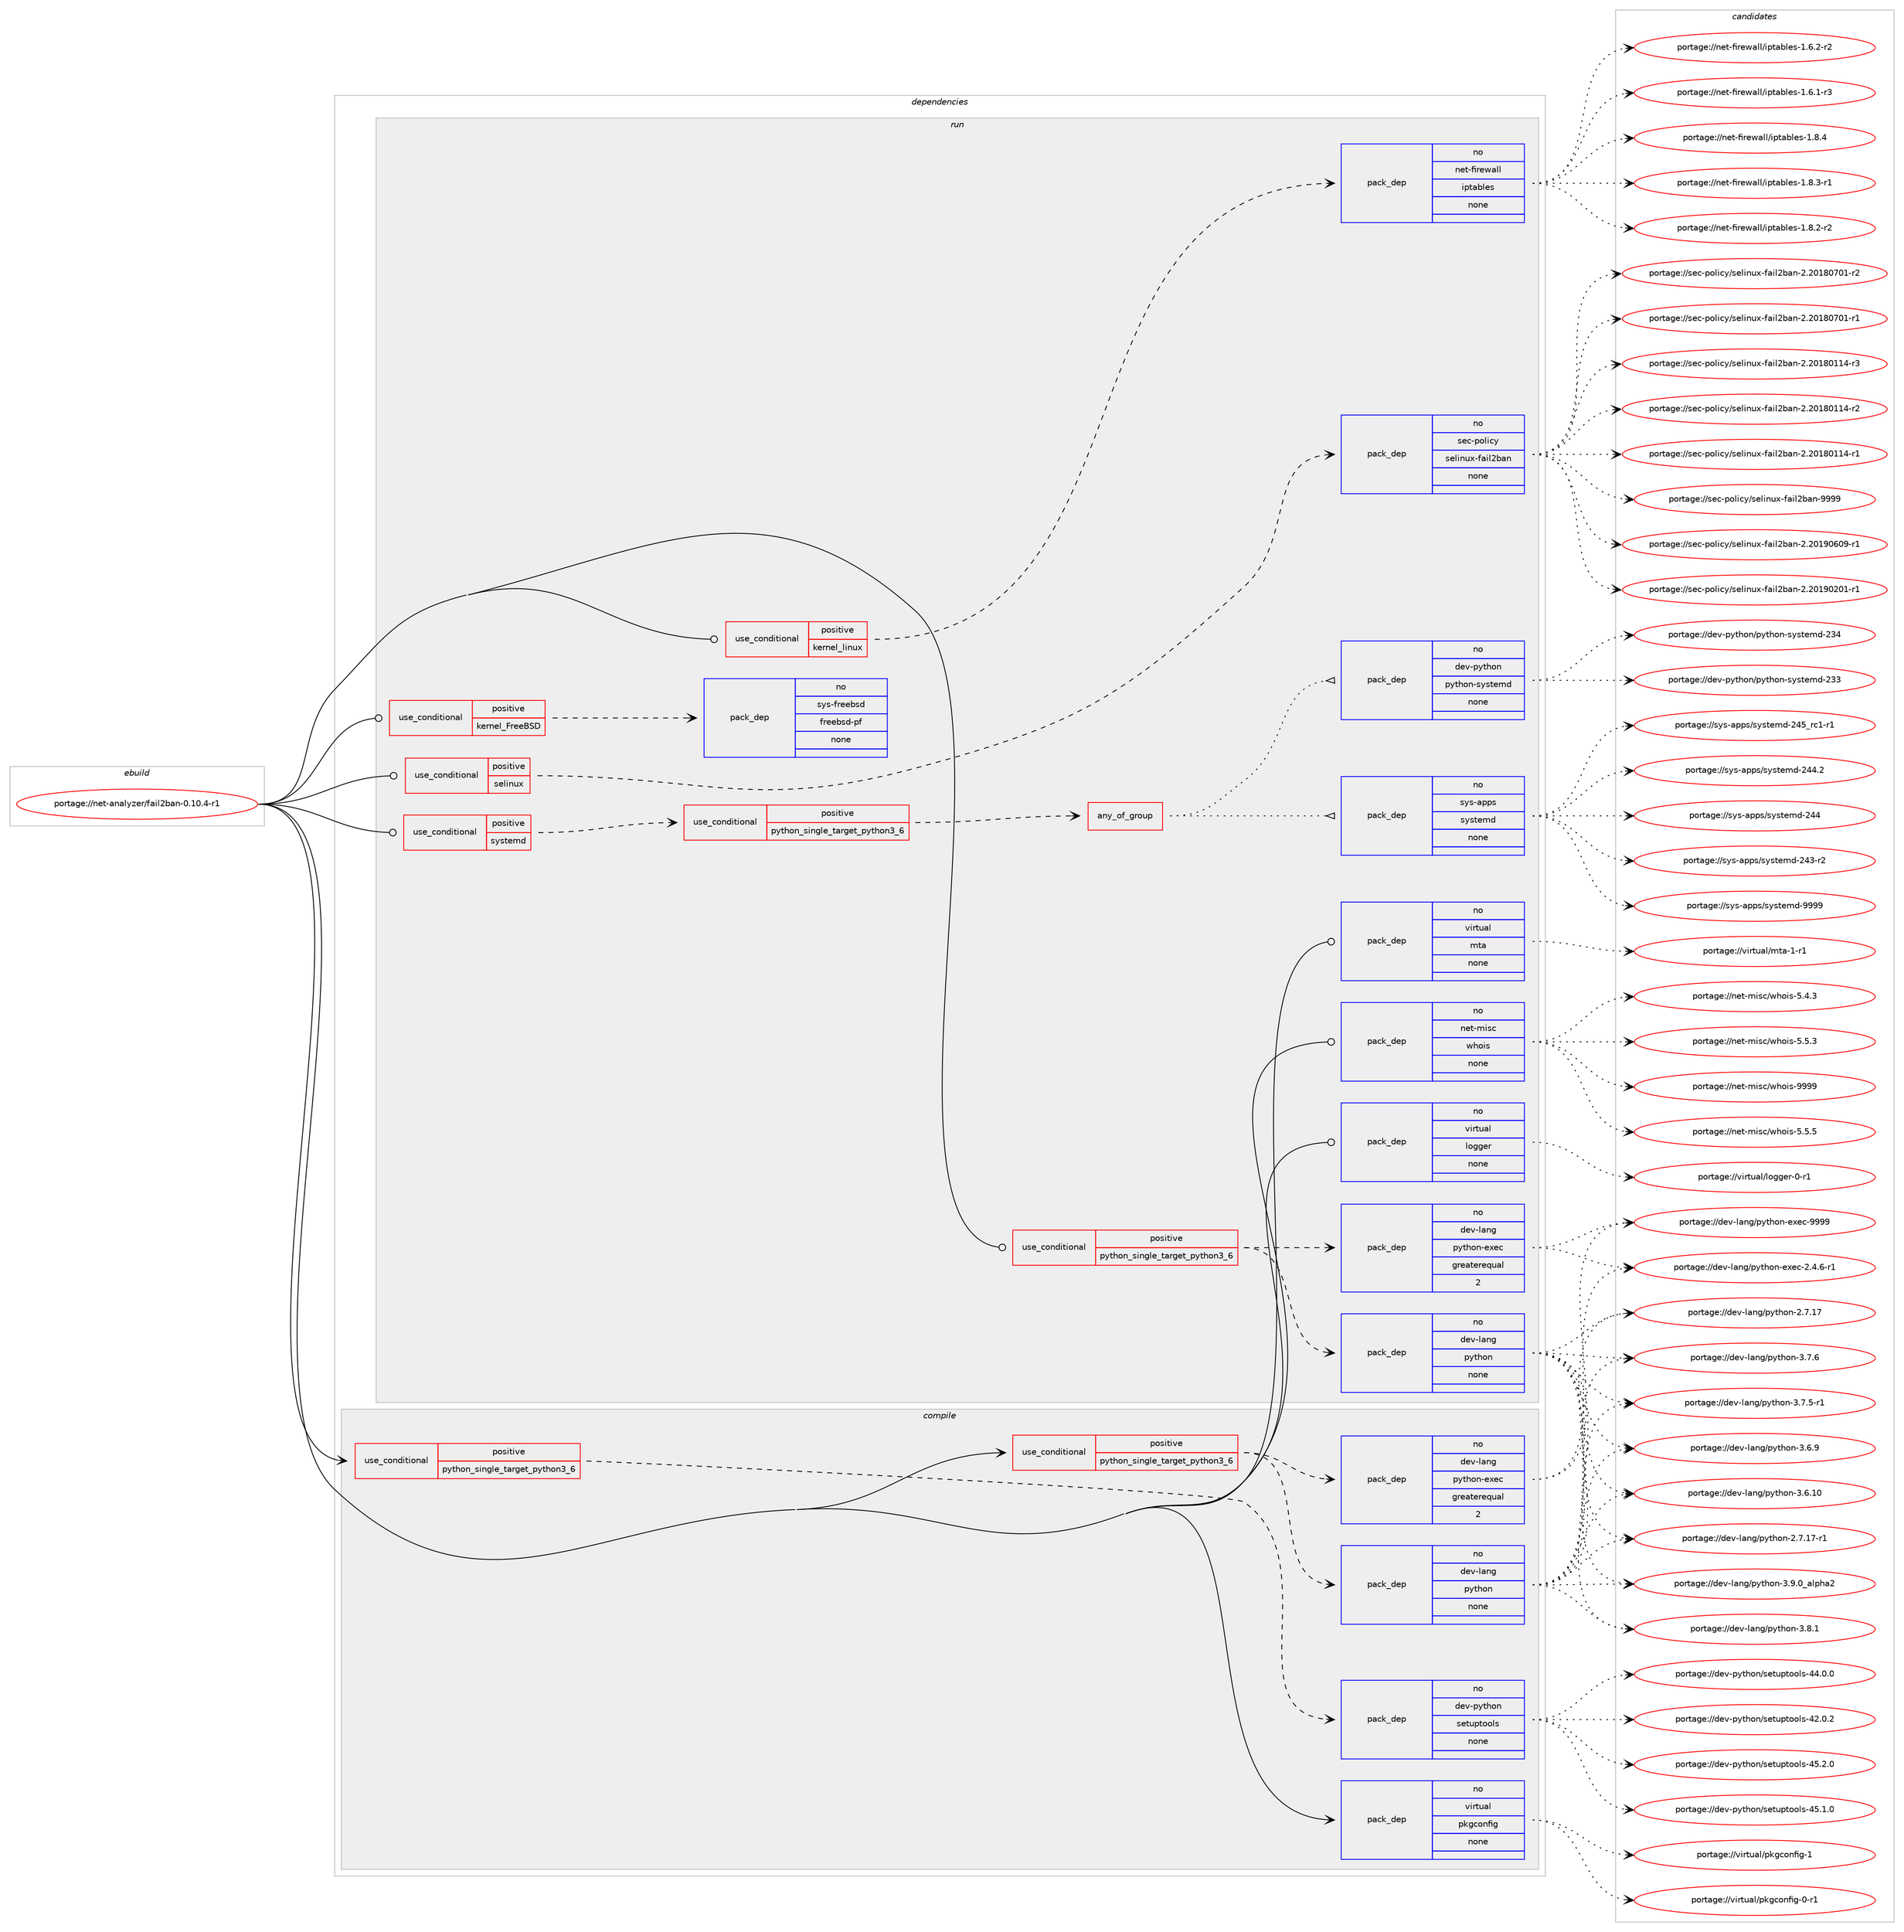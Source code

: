 digraph prolog {

# *************
# Graph options
# *************

newrank=true;
concentrate=true;
compound=true;
graph [rankdir=LR,fontname=Helvetica,fontsize=10,ranksep=1.5];#, ranksep=2.5, nodesep=0.2];
edge  [arrowhead=vee];
node  [fontname=Helvetica,fontsize=10];

# **********
# The ebuild
# **********

subgraph cluster_leftcol {
color=gray;
rank=same;
label=<<i>ebuild</i>>;
id [label="portage://net-analyzer/fail2ban-0.10.4-r1", color=red, width=4, href="../net-analyzer/fail2ban-0.10.4-r1.svg"];
}

# ****************
# The dependencies
# ****************

subgraph cluster_midcol {
color=gray;
label=<<i>dependencies</i>>;
subgraph cluster_compile {
fillcolor="#eeeeee";
style=filled;
label=<<i>compile</i>>;
subgraph cond36976 {
dependency163068 [label=<<TABLE BORDER="0" CELLBORDER="1" CELLSPACING="0" CELLPADDING="4"><TR><TD ROWSPAN="3" CELLPADDING="10">use_conditional</TD></TR><TR><TD>positive</TD></TR><TR><TD>python_single_target_python3_6</TD></TR></TABLE>>, shape=none, color=red];
subgraph pack123449 {
dependency163069 [label=<<TABLE BORDER="0" CELLBORDER="1" CELLSPACING="0" CELLPADDING="4" WIDTH="220"><TR><TD ROWSPAN="6" CELLPADDING="30">pack_dep</TD></TR><TR><TD WIDTH="110">no</TD></TR><TR><TD>dev-lang</TD></TR><TR><TD>python</TD></TR><TR><TD>none</TD></TR><TR><TD></TD></TR></TABLE>>, shape=none, color=blue];
}
dependency163068:e -> dependency163069:w [weight=20,style="dashed",arrowhead="vee"];
subgraph pack123450 {
dependency163070 [label=<<TABLE BORDER="0" CELLBORDER="1" CELLSPACING="0" CELLPADDING="4" WIDTH="220"><TR><TD ROWSPAN="6" CELLPADDING="30">pack_dep</TD></TR><TR><TD WIDTH="110">no</TD></TR><TR><TD>dev-lang</TD></TR><TR><TD>python-exec</TD></TR><TR><TD>greaterequal</TD></TR><TR><TD>2</TD></TR></TABLE>>, shape=none, color=blue];
}
dependency163068:e -> dependency163070:w [weight=20,style="dashed",arrowhead="vee"];
}
id:e -> dependency163068:w [weight=20,style="solid",arrowhead="vee"];
subgraph cond36977 {
dependency163071 [label=<<TABLE BORDER="0" CELLBORDER="1" CELLSPACING="0" CELLPADDING="4"><TR><TD ROWSPAN="3" CELLPADDING="10">use_conditional</TD></TR><TR><TD>positive</TD></TR><TR><TD>python_single_target_python3_6</TD></TR></TABLE>>, shape=none, color=red];
subgraph pack123451 {
dependency163072 [label=<<TABLE BORDER="0" CELLBORDER="1" CELLSPACING="0" CELLPADDING="4" WIDTH="220"><TR><TD ROWSPAN="6" CELLPADDING="30">pack_dep</TD></TR><TR><TD WIDTH="110">no</TD></TR><TR><TD>dev-python</TD></TR><TR><TD>setuptools</TD></TR><TR><TD>none</TD></TR><TR><TD></TD></TR></TABLE>>, shape=none, color=blue];
}
dependency163071:e -> dependency163072:w [weight=20,style="dashed",arrowhead="vee"];
}
id:e -> dependency163071:w [weight=20,style="solid",arrowhead="vee"];
subgraph pack123452 {
dependency163073 [label=<<TABLE BORDER="0" CELLBORDER="1" CELLSPACING="0" CELLPADDING="4" WIDTH="220"><TR><TD ROWSPAN="6" CELLPADDING="30">pack_dep</TD></TR><TR><TD WIDTH="110">no</TD></TR><TR><TD>virtual</TD></TR><TR><TD>pkgconfig</TD></TR><TR><TD>none</TD></TR><TR><TD></TD></TR></TABLE>>, shape=none, color=blue];
}
id:e -> dependency163073:w [weight=20,style="solid",arrowhead="vee"];
}
subgraph cluster_compileandrun {
fillcolor="#eeeeee";
style=filled;
label=<<i>compile and run</i>>;
}
subgraph cluster_run {
fillcolor="#eeeeee";
style=filled;
label=<<i>run</i>>;
subgraph cond36978 {
dependency163074 [label=<<TABLE BORDER="0" CELLBORDER="1" CELLSPACING="0" CELLPADDING="4"><TR><TD ROWSPAN="3" CELLPADDING="10">use_conditional</TD></TR><TR><TD>positive</TD></TR><TR><TD>kernel_FreeBSD</TD></TR></TABLE>>, shape=none, color=red];
subgraph pack123453 {
dependency163075 [label=<<TABLE BORDER="0" CELLBORDER="1" CELLSPACING="0" CELLPADDING="4" WIDTH="220"><TR><TD ROWSPAN="6" CELLPADDING="30">pack_dep</TD></TR><TR><TD WIDTH="110">no</TD></TR><TR><TD>sys-freebsd</TD></TR><TR><TD>freebsd-pf</TD></TR><TR><TD>none</TD></TR><TR><TD></TD></TR></TABLE>>, shape=none, color=blue];
}
dependency163074:e -> dependency163075:w [weight=20,style="dashed",arrowhead="vee"];
}
id:e -> dependency163074:w [weight=20,style="solid",arrowhead="odot"];
subgraph cond36979 {
dependency163076 [label=<<TABLE BORDER="0" CELLBORDER="1" CELLSPACING="0" CELLPADDING="4"><TR><TD ROWSPAN="3" CELLPADDING="10">use_conditional</TD></TR><TR><TD>positive</TD></TR><TR><TD>kernel_linux</TD></TR></TABLE>>, shape=none, color=red];
subgraph pack123454 {
dependency163077 [label=<<TABLE BORDER="0" CELLBORDER="1" CELLSPACING="0" CELLPADDING="4" WIDTH="220"><TR><TD ROWSPAN="6" CELLPADDING="30">pack_dep</TD></TR><TR><TD WIDTH="110">no</TD></TR><TR><TD>net-firewall</TD></TR><TR><TD>iptables</TD></TR><TR><TD>none</TD></TR><TR><TD></TD></TR></TABLE>>, shape=none, color=blue];
}
dependency163076:e -> dependency163077:w [weight=20,style="dashed",arrowhead="vee"];
}
id:e -> dependency163076:w [weight=20,style="solid",arrowhead="odot"];
subgraph cond36980 {
dependency163078 [label=<<TABLE BORDER="0" CELLBORDER="1" CELLSPACING="0" CELLPADDING="4"><TR><TD ROWSPAN="3" CELLPADDING="10">use_conditional</TD></TR><TR><TD>positive</TD></TR><TR><TD>python_single_target_python3_6</TD></TR></TABLE>>, shape=none, color=red];
subgraph pack123455 {
dependency163079 [label=<<TABLE BORDER="0" CELLBORDER="1" CELLSPACING="0" CELLPADDING="4" WIDTH="220"><TR><TD ROWSPAN="6" CELLPADDING="30">pack_dep</TD></TR><TR><TD WIDTH="110">no</TD></TR><TR><TD>dev-lang</TD></TR><TR><TD>python</TD></TR><TR><TD>none</TD></TR><TR><TD></TD></TR></TABLE>>, shape=none, color=blue];
}
dependency163078:e -> dependency163079:w [weight=20,style="dashed",arrowhead="vee"];
subgraph pack123456 {
dependency163080 [label=<<TABLE BORDER="0" CELLBORDER="1" CELLSPACING="0" CELLPADDING="4" WIDTH="220"><TR><TD ROWSPAN="6" CELLPADDING="30">pack_dep</TD></TR><TR><TD WIDTH="110">no</TD></TR><TR><TD>dev-lang</TD></TR><TR><TD>python-exec</TD></TR><TR><TD>greaterequal</TD></TR><TR><TD>2</TD></TR></TABLE>>, shape=none, color=blue];
}
dependency163078:e -> dependency163080:w [weight=20,style="dashed",arrowhead="vee"];
}
id:e -> dependency163078:w [weight=20,style="solid",arrowhead="odot"];
subgraph cond36981 {
dependency163081 [label=<<TABLE BORDER="0" CELLBORDER="1" CELLSPACING="0" CELLPADDING="4"><TR><TD ROWSPAN="3" CELLPADDING="10">use_conditional</TD></TR><TR><TD>positive</TD></TR><TR><TD>selinux</TD></TR></TABLE>>, shape=none, color=red];
subgraph pack123457 {
dependency163082 [label=<<TABLE BORDER="0" CELLBORDER="1" CELLSPACING="0" CELLPADDING="4" WIDTH="220"><TR><TD ROWSPAN="6" CELLPADDING="30">pack_dep</TD></TR><TR><TD WIDTH="110">no</TD></TR><TR><TD>sec-policy</TD></TR><TR><TD>selinux-fail2ban</TD></TR><TR><TD>none</TD></TR><TR><TD></TD></TR></TABLE>>, shape=none, color=blue];
}
dependency163081:e -> dependency163082:w [weight=20,style="dashed",arrowhead="vee"];
}
id:e -> dependency163081:w [weight=20,style="solid",arrowhead="odot"];
subgraph cond36982 {
dependency163083 [label=<<TABLE BORDER="0" CELLBORDER="1" CELLSPACING="0" CELLPADDING="4"><TR><TD ROWSPAN="3" CELLPADDING="10">use_conditional</TD></TR><TR><TD>positive</TD></TR><TR><TD>systemd</TD></TR></TABLE>>, shape=none, color=red];
subgraph cond36983 {
dependency163084 [label=<<TABLE BORDER="0" CELLBORDER="1" CELLSPACING="0" CELLPADDING="4"><TR><TD ROWSPAN="3" CELLPADDING="10">use_conditional</TD></TR><TR><TD>positive</TD></TR><TR><TD>python_single_target_python3_6</TD></TR></TABLE>>, shape=none, color=red];
subgraph any2491 {
dependency163085 [label=<<TABLE BORDER="0" CELLBORDER="1" CELLSPACING="0" CELLPADDING="4"><TR><TD CELLPADDING="10">any_of_group</TD></TR></TABLE>>, shape=none, color=red];subgraph pack123458 {
dependency163086 [label=<<TABLE BORDER="0" CELLBORDER="1" CELLSPACING="0" CELLPADDING="4" WIDTH="220"><TR><TD ROWSPAN="6" CELLPADDING="30">pack_dep</TD></TR><TR><TD WIDTH="110">no</TD></TR><TR><TD>dev-python</TD></TR><TR><TD>python-systemd</TD></TR><TR><TD>none</TD></TR><TR><TD></TD></TR></TABLE>>, shape=none, color=blue];
}
dependency163085:e -> dependency163086:w [weight=20,style="dotted",arrowhead="oinv"];
subgraph pack123459 {
dependency163087 [label=<<TABLE BORDER="0" CELLBORDER="1" CELLSPACING="0" CELLPADDING="4" WIDTH="220"><TR><TD ROWSPAN="6" CELLPADDING="30">pack_dep</TD></TR><TR><TD WIDTH="110">no</TD></TR><TR><TD>sys-apps</TD></TR><TR><TD>systemd</TD></TR><TR><TD>none</TD></TR><TR><TD></TD></TR></TABLE>>, shape=none, color=blue];
}
dependency163085:e -> dependency163087:w [weight=20,style="dotted",arrowhead="oinv"];
}
dependency163084:e -> dependency163085:w [weight=20,style="dashed",arrowhead="vee"];
}
dependency163083:e -> dependency163084:w [weight=20,style="dashed",arrowhead="vee"];
}
id:e -> dependency163083:w [weight=20,style="solid",arrowhead="odot"];
subgraph pack123460 {
dependency163088 [label=<<TABLE BORDER="0" CELLBORDER="1" CELLSPACING="0" CELLPADDING="4" WIDTH="220"><TR><TD ROWSPAN="6" CELLPADDING="30">pack_dep</TD></TR><TR><TD WIDTH="110">no</TD></TR><TR><TD>net-misc</TD></TR><TR><TD>whois</TD></TR><TR><TD>none</TD></TR><TR><TD></TD></TR></TABLE>>, shape=none, color=blue];
}
id:e -> dependency163088:w [weight=20,style="solid",arrowhead="odot"];
subgraph pack123461 {
dependency163089 [label=<<TABLE BORDER="0" CELLBORDER="1" CELLSPACING="0" CELLPADDING="4" WIDTH="220"><TR><TD ROWSPAN="6" CELLPADDING="30">pack_dep</TD></TR><TR><TD WIDTH="110">no</TD></TR><TR><TD>virtual</TD></TR><TR><TD>logger</TD></TR><TR><TD>none</TD></TR><TR><TD></TD></TR></TABLE>>, shape=none, color=blue];
}
id:e -> dependency163089:w [weight=20,style="solid",arrowhead="odot"];
subgraph pack123462 {
dependency163090 [label=<<TABLE BORDER="0" CELLBORDER="1" CELLSPACING="0" CELLPADDING="4" WIDTH="220"><TR><TD ROWSPAN="6" CELLPADDING="30">pack_dep</TD></TR><TR><TD WIDTH="110">no</TD></TR><TR><TD>virtual</TD></TR><TR><TD>mta</TD></TR><TR><TD>none</TD></TR><TR><TD></TD></TR></TABLE>>, shape=none, color=blue];
}
id:e -> dependency163090:w [weight=20,style="solid",arrowhead="odot"];
}
}

# **************
# The candidates
# **************

subgraph cluster_choices {
rank=same;
color=gray;
label=<<i>candidates</i>>;

subgraph choice123449 {
color=black;
nodesep=1;
choice10010111845108971101034711212111610411111045514657464895971081121049750 [label="portage://dev-lang/python-3.9.0_alpha2", color=red, width=4,href="../dev-lang/python-3.9.0_alpha2.svg"];
choice100101118451089711010347112121116104111110455146564649 [label="portage://dev-lang/python-3.8.1", color=red, width=4,href="../dev-lang/python-3.8.1.svg"];
choice100101118451089711010347112121116104111110455146554654 [label="portage://dev-lang/python-3.7.6", color=red, width=4,href="../dev-lang/python-3.7.6.svg"];
choice1001011184510897110103471121211161041111104551465546534511449 [label="portage://dev-lang/python-3.7.5-r1", color=red, width=4,href="../dev-lang/python-3.7.5-r1.svg"];
choice100101118451089711010347112121116104111110455146544657 [label="portage://dev-lang/python-3.6.9", color=red, width=4,href="../dev-lang/python-3.6.9.svg"];
choice10010111845108971101034711212111610411111045514654464948 [label="portage://dev-lang/python-3.6.10", color=red, width=4,href="../dev-lang/python-3.6.10.svg"];
choice100101118451089711010347112121116104111110455046554649554511449 [label="portage://dev-lang/python-2.7.17-r1", color=red, width=4,href="../dev-lang/python-2.7.17-r1.svg"];
choice10010111845108971101034711212111610411111045504655464955 [label="portage://dev-lang/python-2.7.17", color=red, width=4,href="../dev-lang/python-2.7.17.svg"];
dependency163069:e -> choice10010111845108971101034711212111610411111045514657464895971081121049750:w [style=dotted,weight="100"];
dependency163069:e -> choice100101118451089711010347112121116104111110455146564649:w [style=dotted,weight="100"];
dependency163069:e -> choice100101118451089711010347112121116104111110455146554654:w [style=dotted,weight="100"];
dependency163069:e -> choice1001011184510897110103471121211161041111104551465546534511449:w [style=dotted,weight="100"];
dependency163069:e -> choice100101118451089711010347112121116104111110455146544657:w [style=dotted,weight="100"];
dependency163069:e -> choice10010111845108971101034711212111610411111045514654464948:w [style=dotted,weight="100"];
dependency163069:e -> choice100101118451089711010347112121116104111110455046554649554511449:w [style=dotted,weight="100"];
dependency163069:e -> choice10010111845108971101034711212111610411111045504655464955:w [style=dotted,weight="100"];
}
subgraph choice123450 {
color=black;
nodesep=1;
choice10010111845108971101034711212111610411111045101120101994557575757 [label="portage://dev-lang/python-exec-9999", color=red, width=4,href="../dev-lang/python-exec-9999.svg"];
choice10010111845108971101034711212111610411111045101120101994550465246544511449 [label="portage://dev-lang/python-exec-2.4.6-r1", color=red, width=4,href="../dev-lang/python-exec-2.4.6-r1.svg"];
dependency163070:e -> choice10010111845108971101034711212111610411111045101120101994557575757:w [style=dotted,weight="100"];
dependency163070:e -> choice10010111845108971101034711212111610411111045101120101994550465246544511449:w [style=dotted,weight="100"];
}
subgraph choice123451 {
color=black;
nodesep=1;
choice100101118451121211161041111104711510111611711211611111110811545525346504648 [label="portage://dev-python/setuptools-45.2.0", color=red, width=4,href="../dev-python/setuptools-45.2.0.svg"];
choice100101118451121211161041111104711510111611711211611111110811545525346494648 [label="portage://dev-python/setuptools-45.1.0", color=red, width=4,href="../dev-python/setuptools-45.1.0.svg"];
choice100101118451121211161041111104711510111611711211611111110811545525246484648 [label="portage://dev-python/setuptools-44.0.0", color=red, width=4,href="../dev-python/setuptools-44.0.0.svg"];
choice100101118451121211161041111104711510111611711211611111110811545525046484650 [label="portage://dev-python/setuptools-42.0.2", color=red, width=4,href="../dev-python/setuptools-42.0.2.svg"];
dependency163072:e -> choice100101118451121211161041111104711510111611711211611111110811545525346504648:w [style=dotted,weight="100"];
dependency163072:e -> choice100101118451121211161041111104711510111611711211611111110811545525346494648:w [style=dotted,weight="100"];
dependency163072:e -> choice100101118451121211161041111104711510111611711211611111110811545525246484648:w [style=dotted,weight="100"];
dependency163072:e -> choice100101118451121211161041111104711510111611711211611111110811545525046484650:w [style=dotted,weight="100"];
}
subgraph choice123452 {
color=black;
nodesep=1;
choice1181051141161179710847112107103991111101021051034549 [label="portage://virtual/pkgconfig-1", color=red, width=4,href="../virtual/pkgconfig-1.svg"];
choice11810511411611797108471121071039911111010210510345484511449 [label="portage://virtual/pkgconfig-0-r1", color=red, width=4,href="../virtual/pkgconfig-0-r1.svg"];
dependency163073:e -> choice1181051141161179710847112107103991111101021051034549:w [style=dotted,weight="100"];
dependency163073:e -> choice11810511411611797108471121071039911111010210510345484511449:w [style=dotted,weight="100"];
}
subgraph choice123453 {
color=black;
nodesep=1;
}
subgraph choice123454 {
color=black;
nodesep=1;
choice1101011164510210511410111997108108471051121169798108101115454946564652 [label="portage://net-firewall/iptables-1.8.4", color=red, width=4,href="../net-firewall/iptables-1.8.4.svg"];
choice11010111645102105114101119971081084710511211697981081011154549465646514511449 [label="portage://net-firewall/iptables-1.8.3-r1", color=red, width=4,href="../net-firewall/iptables-1.8.3-r1.svg"];
choice11010111645102105114101119971081084710511211697981081011154549465646504511450 [label="portage://net-firewall/iptables-1.8.2-r2", color=red, width=4,href="../net-firewall/iptables-1.8.2-r2.svg"];
choice11010111645102105114101119971081084710511211697981081011154549465446504511450 [label="portage://net-firewall/iptables-1.6.2-r2", color=red, width=4,href="../net-firewall/iptables-1.6.2-r2.svg"];
choice11010111645102105114101119971081084710511211697981081011154549465446494511451 [label="portage://net-firewall/iptables-1.6.1-r3", color=red, width=4,href="../net-firewall/iptables-1.6.1-r3.svg"];
dependency163077:e -> choice1101011164510210511410111997108108471051121169798108101115454946564652:w [style=dotted,weight="100"];
dependency163077:e -> choice11010111645102105114101119971081084710511211697981081011154549465646514511449:w [style=dotted,weight="100"];
dependency163077:e -> choice11010111645102105114101119971081084710511211697981081011154549465646504511450:w [style=dotted,weight="100"];
dependency163077:e -> choice11010111645102105114101119971081084710511211697981081011154549465446504511450:w [style=dotted,weight="100"];
dependency163077:e -> choice11010111645102105114101119971081084710511211697981081011154549465446494511451:w [style=dotted,weight="100"];
}
subgraph choice123455 {
color=black;
nodesep=1;
choice10010111845108971101034711212111610411111045514657464895971081121049750 [label="portage://dev-lang/python-3.9.0_alpha2", color=red, width=4,href="../dev-lang/python-3.9.0_alpha2.svg"];
choice100101118451089711010347112121116104111110455146564649 [label="portage://dev-lang/python-3.8.1", color=red, width=4,href="../dev-lang/python-3.8.1.svg"];
choice100101118451089711010347112121116104111110455146554654 [label="portage://dev-lang/python-3.7.6", color=red, width=4,href="../dev-lang/python-3.7.6.svg"];
choice1001011184510897110103471121211161041111104551465546534511449 [label="portage://dev-lang/python-3.7.5-r1", color=red, width=4,href="../dev-lang/python-3.7.5-r1.svg"];
choice100101118451089711010347112121116104111110455146544657 [label="portage://dev-lang/python-3.6.9", color=red, width=4,href="../dev-lang/python-3.6.9.svg"];
choice10010111845108971101034711212111610411111045514654464948 [label="portage://dev-lang/python-3.6.10", color=red, width=4,href="../dev-lang/python-3.6.10.svg"];
choice100101118451089711010347112121116104111110455046554649554511449 [label="portage://dev-lang/python-2.7.17-r1", color=red, width=4,href="../dev-lang/python-2.7.17-r1.svg"];
choice10010111845108971101034711212111610411111045504655464955 [label="portage://dev-lang/python-2.7.17", color=red, width=4,href="../dev-lang/python-2.7.17.svg"];
dependency163079:e -> choice10010111845108971101034711212111610411111045514657464895971081121049750:w [style=dotted,weight="100"];
dependency163079:e -> choice100101118451089711010347112121116104111110455146564649:w [style=dotted,weight="100"];
dependency163079:e -> choice100101118451089711010347112121116104111110455146554654:w [style=dotted,weight="100"];
dependency163079:e -> choice1001011184510897110103471121211161041111104551465546534511449:w [style=dotted,weight="100"];
dependency163079:e -> choice100101118451089711010347112121116104111110455146544657:w [style=dotted,weight="100"];
dependency163079:e -> choice10010111845108971101034711212111610411111045514654464948:w [style=dotted,weight="100"];
dependency163079:e -> choice100101118451089711010347112121116104111110455046554649554511449:w [style=dotted,weight="100"];
dependency163079:e -> choice10010111845108971101034711212111610411111045504655464955:w [style=dotted,weight="100"];
}
subgraph choice123456 {
color=black;
nodesep=1;
choice10010111845108971101034711212111610411111045101120101994557575757 [label="portage://dev-lang/python-exec-9999", color=red, width=4,href="../dev-lang/python-exec-9999.svg"];
choice10010111845108971101034711212111610411111045101120101994550465246544511449 [label="portage://dev-lang/python-exec-2.4.6-r1", color=red, width=4,href="../dev-lang/python-exec-2.4.6-r1.svg"];
dependency163080:e -> choice10010111845108971101034711212111610411111045101120101994557575757:w [style=dotted,weight="100"];
dependency163080:e -> choice10010111845108971101034711212111610411111045101120101994550465246544511449:w [style=dotted,weight="100"];
}
subgraph choice123457 {
color=black;
nodesep=1;
choice1151019945112111108105991214711510110810511011712045102971051085098971104557575757 [label="portage://sec-policy/selinux-fail2ban-9999", color=red, width=4,href="../sec-policy/selinux-fail2ban-9999.svg"];
choice11510199451121111081059912147115101108105110117120451029710510850989711045504650484957485448574511449 [label="portage://sec-policy/selinux-fail2ban-2.20190609-r1", color=red, width=4,href="../sec-policy/selinux-fail2ban-2.20190609-r1.svg"];
choice11510199451121111081059912147115101108105110117120451029710510850989711045504650484957485048494511449 [label="portage://sec-policy/selinux-fail2ban-2.20190201-r1", color=red, width=4,href="../sec-policy/selinux-fail2ban-2.20190201-r1.svg"];
choice11510199451121111081059912147115101108105110117120451029710510850989711045504650484956485548494511450 [label="portage://sec-policy/selinux-fail2ban-2.20180701-r2", color=red, width=4,href="../sec-policy/selinux-fail2ban-2.20180701-r2.svg"];
choice11510199451121111081059912147115101108105110117120451029710510850989711045504650484956485548494511449 [label="portage://sec-policy/selinux-fail2ban-2.20180701-r1", color=red, width=4,href="../sec-policy/selinux-fail2ban-2.20180701-r1.svg"];
choice11510199451121111081059912147115101108105110117120451029710510850989711045504650484956484949524511451 [label="portage://sec-policy/selinux-fail2ban-2.20180114-r3", color=red, width=4,href="../sec-policy/selinux-fail2ban-2.20180114-r3.svg"];
choice11510199451121111081059912147115101108105110117120451029710510850989711045504650484956484949524511450 [label="portage://sec-policy/selinux-fail2ban-2.20180114-r2", color=red, width=4,href="../sec-policy/selinux-fail2ban-2.20180114-r2.svg"];
choice11510199451121111081059912147115101108105110117120451029710510850989711045504650484956484949524511449 [label="portage://sec-policy/selinux-fail2ban-2.20180114-r1", color=red, width=4,href="../sec-policy/selinux-fail2ban-2.20180114-r1.svg"];
dependency163082:e -> choice1151019945112111108105991214711510110810511011712045102971051085098971104557575757:w [style=dotted,weight="100"];
dependency163082:e -> choice11510199451121111081059912147115101108105110117120451029710510850989711045504650484957485448574511449:w [style=dotted,weight="100"];
dependency163082:e -> choice11510199451121111081059912147115101108105110117120451029710510850989711045504650484957485048494511449:w [style=dotted,weight="100"];
dependency163082:e -> choice11510199451121111081059912147115101108105110117120451029710510850989711045504650484956485548494511450:w [style=dotted,weight="100"];
dependency163082:e -> choice11510199451121111081059912147115101108105110117120451029710510850989711045504650484956485548494511449:w [style=dotted,weight="100"];
dependency163082:e -> choice11510199451121111081059912147115101108105110117120451029710510850989711045504650484956484949524511451:w [style=dotted,weight="100"];
dependency163082:e -> choice11510199451121111081059912147115101108105110117120451029710510850989711045504650484956484949524511450:w [style=dotted,weight="100"];
dependency163082:e -> choice11510199451121111081059912147115101108105110117120451029710510850989711045504650484956484949524511449:w [style=dotted,weight="100"];
}
subgraph choice123458 {
color=black;
nodesep=1;
choice10010111845112121116104111110471121211161041111104511512111511610110910045505152 [label="portage://dev-python/python-systemd-234", color=red, width=4,href="../dev-python/python-systemd-234.svg"];
choice10010111845112121116104111110471121211161041111104511512111511610110910045505151 [label="portage://dev-python/python-systemd-233", color=red, width=4,href="../dev-python/python-systemd-233.svg"];
dependency163086:e -> choice10010111845112121116104111110471121211161041111104511512111511610110910045505152:w [style=dotted,weight="100"];
dependency163086:e -> choice10010111845112121116104111110471121211161041111104511512111511610110910045505151:w [style=dotted,weight="100"];
}
subgraph choice123459 {
color=black;
nodesep=1;
choice1151211154597112112115471151211151161011091004557575757 [label="portage://sys-apps/systemd-9999", color=red, width=4,href="../sys-apps/systemd-9999.svg"];
choice115121115459711211211547115121115116101109100455052539511499494511449 [label="portage://sys-apps/systemd-245_rc1-r1", color=red, width=4,href="../sys-apps/systemd-245_rc1-r1.svg"];
choice115121115459711211211547115121115116101109100455052524650 [label="portage://sys-apps/systemd-244.2", color=red, width=4,href="../sys-apps/systemd-244.2.svg"];
choice11512111545971121121154711512111511610110910045505252 [label="portage://sys-apps/systemd-244", color=red, width=4,href="../sys-apps/systemd-244.svg"];
choice115121115459711211211547115121115116101109100455052514511450 [label="portage://sys-apps/systemd-243-r2", color=red, width=4,href="../sys-apps/systemd-243-r2.svg"];
dependency163087:e -> choice1151211154597112112115471151211151161011091004557575757:w [style=dotted,weight="100"];
dependency163087:e -> choice115121115459711211211547115121115116101109100455052539511499494511449:w [style=dotted,weight="100"];
dependency163087:e -> choice115121115459711211211547115121115116101109100455052524650:w [style=dotted,weight="100"];
dependency163087:e -> choice11512111545971121121154711512111511610110910045505252:w [style=dotted,weight="100"];
dependency163087:e -> choice115121115459711211211547115121115116101109100455052514511450:w [style=dotted,weight="100"];
}
subgraph choice123460 {
color=black;
nodesep=1;
choice1101011164510910511599471191041111051154557575757 [label="portage://net-misc/whois-9999", color=red, width=4,href="../net-misc/whois-9999.svg"];
choice110101116451091051159947119104111105115455346534653 [label="portage://net-misc/whois-5.5.5", color=red, width=4,href="../net-misc/whois-5.5.5.svg"];
choice110101116451091051159947119104111105115455346534651 [label="portage://net-misc/whois-5.5.3", color=red, width=4,href="../net-misc/whois-5.5.3.svg"];
choice110101116451091051159947119104111105115455346524651 [label="portage://net-misc/whois-5.4.3", color=red, width=4,href="../net-misc/whois-5.4.3.svg"];
dependency163088:e -> choice1101011164510910511599471191041111051154557575757:w [style=dotted,weight="100"];
dependency163088:e -> choice110101116451091051159947119104111105115455346534653:w [style=dotted,weight="100"];
dependency163088:e -> choice110101116451091051159947119104111105115455346534651:w [style=dotted,weight="100"];
dependency163088:e -> choice110101116451091051159947119104111105115455346524651:w [style=dotted,weight="100"];
}
subgraph choice123461 {
color=black;
nodesep=1;
choice118105114116117971084710811110310310111445484511449 [label="portage://virtual/logger-0-r1", color=red, width=4,href="../virtual/logger-0-r1.svg"];
dependency163089:e -> choice118105114116117971084710811110310310111445484511449:w [style=dotted,weight="100"];
}
subgraph choice123462 {
color=black;
nodesep=1;
choice11810511411611797108471091169745494511449 [label="portage://virtual/mta-1-r1", color=red, width=4,href="../virtual/mta-1-r1.svg"];
dependency163090:e -> choice11810511411611797108471091169745494511449:w [style=dotted,weight="100"];
}
}

}
